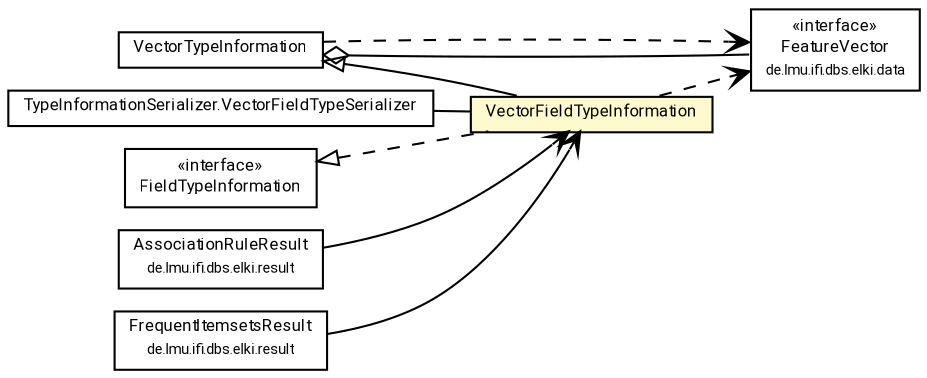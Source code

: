 #!/usr/local/bin/dot
#
# Class diagram 
# Generated by UMLGraph version R5_7_2-60-g0e99a6 (http://www.spinellis.gr/umlgraph/)
#

digraph G {
	graph [fontnames="svg"]
	edge [fontname="Roboto",fontsize=7,labelfontname="Roboto",labelfontsize=7,color="black"];
	node [fontname="Roboto",fontcolor="black",fontsize=8,shape=plaintext,margin=0,width=0,height=0];
	nodesep=0.15;
	ranksep=0.25;
	rankdir=LR;
	// de.lmu.ifi.dbs.elki.data.FeatureVector<D>
	c10663397 [label=<<table title="de.lmu.ifi.dbs.elki.data.FeatureVector" border="0" cellborder="1" cellspacing="0" cellpadding="2" href="../FeatureVector.html" target="_parent">
		<tr><td><table border="0" cellspacing="0" cellpadding="1">
		<tr><td align="center" balign="center"> &#171;interface&#187; </td></tr>
		<tr><td align="center" balign="center"> <font face="Roboto">FeatureVector</font> </td></tr>
		<tr><td align="center" balign="center"> <font face="Roboto" point-size="7.0">de.lmu.ifi.dbs.elki.data</font> </td></tr>
		</table></td></tr>
		</table>>, URL="../FeatureVector.html"];
	// de.lmu.ifi.dbs.elki.data.type.VectorTypeInformation<V extends de.lmu.ifi.dbs.elki.data.FeatureVector<?>>
	c10663399 [label=<<table title="de.lmu.ifi.dbs.elki.data.type.VectorTypeInformation" border="0" cellborder="1" cellspacing="0" cellpadding="2" href="VectorTypeInformation.html" target="_parent">
		<tr><td><table border="0" cellspacing="0" cellpadding="1">
		<tr><td align="center" balign="center"> <font face="Roboto">VectorTypeInformation</font> </td></tr>
		</table></td></tr>
		</table>>, URL="VectorTypeInformation.html"];
	// de.lmu.ifi.dbs.elki.data.type.VectorFieldTypeInformation<V extends de.lmu.ifi.dbs.elki.data.FeatureVector<?>>
	c10663400 [label=<<table title="de.lmu.ifi.dbs.elki.data.type.VectorFieldTypeInformation" border="0" cellborder="1" cellspacing="0" cellpadding="2" bgcolor="lemonChiffon" href="VectorFieldTypeInformation.html" target="_parent">
		<tr><td><table border="0" cellspacing="0" cellpadding="1">
		<tr><td align="center" balign="center"> <font face="Roboto">VectorFieldTypeInformation</font> </td></tr>
		</table></td></tr>
		</table>>, URL="VectorFieldTypeInformation.html"];
	// de.lmu.ifi.dbs.elki.data.type.TypeInformationSerializer.VectorFieldTypeSerializer
	c10663404 [label=<<table title="de.lmu.ifi.dbs.elki.data.type.TypeInformationSerializer.VectorFieldTypeSerializer" border="0" cellborder="1" cellspacing="0" cellpadding="2" href="TypeInformationSerializer.VectorFieldTypeSerializer.html" target="_parent">
		<tr><td><table border="0" cellspacing="0" cellpadding="1">
		<tr><td align="center" balign="center"> <font face="Roboto">TypeInformationSerializer.VectorFieldTypeSerializer</font> </td></tr>
		</table></td></tr>
		</table>>, URL="TypeInformationSerializer.VectorFieldTypeSerializer.html"];
	// de.lmu.ifi.dbs.elki.data.type.FieldTypeInformation
	c10663408 [label=<<table title="de.lmu.ifi.dbs.elki.data.type.FieldTypeInformation" border="0" cellborder="1" cellspacing="0" cellpadding="2" href="FieldTypeInformation.html" target="_parent">
		<tr><td><table border="0" cellspacing="0" cellpadding="1">
		<tr><td align="center" balign="center"> &#171;interface&#187; </td></tr>
		<tr><td align="center" balign="center"> <font face="Roboto">FieldTypeInformation</font> </td></tr>
		</table></td></tr>
		</table>>, URL="FieldTypeInformation.html"];
	// de.lmu.ifi.dbs.elki.result.AssociationRuleResult
	c10665039 [label=<<table title="de.lmu.ifi.dbs.elki.result.AssociationRuleResult" border="0" cellborder="1" cellspacing="0" cellpadding="2" href="../../result/AssociationRuleResult.html" target="_parent">
		<tr><td><table border="0" cellspacing="0" cellpadding="1">
		<tr><td align="center" balign="center"> <font face="Roboto">AssociationRuleResult</font> </td></tr>
		<tr><td align="center" balign="center"> <font face="Roboto" point-size="7.0">de.lmu.ifi.dbs.elki.result</font> </td></tr>
		</table></td></tr>
		</table>>, URL="../../result/AssociationRuleResult.html"];
	// de.lmu.ifi.dbs.elki.result.FrequentItemsetsResult
	c10665040 [label=<<table title="de.lmu.ifi.dbs.elki.result.FrequentItemsetsResult" border="0" cellborder="1" cellspacing="0" cellpadding="2" href="../../result/FrequentItemsetsResult.html" target="_parent">
		<tr><td><table border="0" cellspacing="0" cellpadding="1">
		<tr><td align="center" balign="center"> <font face="Roboto">FrequentItemsetsResult</font> </td></tr>
		<tr><td align="center" balign="center"> <font face="Roboto" point-size="7.0">de.lmu.ifi.dbs.elki.result</font> </td></tr>
		</table></td></tr>
		</table>>, URL="../../result/FrequentItemsetsResult.html"];
	// de.lmu.ifi.dbs.elki.data.type.VectorTypeInformation<V extends de.lmu.ifi.dbs.elki.data.FeatureVector<?>> has de.lmu.ifi.dbs.elki.data.FeatureVector<D>
	c10663399 -> c10663397 [arrowhead=none,arrowtail=ediamond,dir=back,weight=4];
	// de.lmu.ifi.dbs.elki.data.type.VectorFieldTypeInformation<V extends de.lmu.ifi.dbs.elki.data.FeatureVector<?>> extends de.lmu.ifi.dbs.elki.data.type.VectorTypeInformation<V extends de.lmu.ifi.dbs.elki.data.FeatureVector<?>>
	c10663399 -> c10663400 [arrowtail=empty,dir=back,weight=10];
	// de.lmu.ifi.dbs.elki.data.type.VectorFieldTypeInformation<V extends de.lmu.ifi.dbs.elki.data.FeatureVector<?>> implements de.lmu.ifi.dbs.elki.data.type.FieldTypeInformation
	c10663408 -> c10663400 [arrowtail=empty,style=dashed,dir=back,weight=9];
	// de.lmu.ifi.dbs.elki.data.type.TypeInformationSerializer.VectorFieldTypeSerializer assoc de.lmu.ifi.dbs.elki.data.type.VectorFieldTypeInformation<V extends de.lmu.ifi.dbs.elki.data.FeatureVector<?>>
	c10663404 -> c10663400 [arrowhead=none,weight=2];
	// de.lmu.ifi.dbs.elki.result.AssociationRuleResult navassoc de.lmu.ifi.dbs.elki.data.type.VectorFieldTypeInformation<V extends de.lmu.ifi.dbs.elki.data.FeatureVector<?>>
	c10665039 -> c10663400 [arrowhead=open,weight=1];
	// de.lmu.ifi.dbs.elki.result.FrequentItemsetsResult navassoc de.lmu.ifi.dbs.elki.data.type.VectorFieldTypeInformation<V extends de.lmu.ifi.dbs.elki.data.FeatureVector<?>>
	c10665040 -> c10663400 [arrowhead=open,weight=1];
	// de.lmu.ifi.dbs.elki.data.type.VectorTypeInformation<V extends de.lmu.ifi.dbs.elki.data.FeatureVector<?>> depend de.lmu.ifi.dbs.elki.data.FeatureVector<D>
	c10663399 -> c10663397 [arrowhead=open,style=dashed,weight=0];
	// de.lmu.ifi.dbs.elki.data.type.VectorFieldTypeInformation<V extends de.lmu.ifi.dbs.elki.data.FeatureVector<?>> depend de.lmu.ifi.dbs.elki.data.FeatureVector<D>
	c10663400 -> c10663397 [arrowhead=open,style=dashed,weight=0];
}

